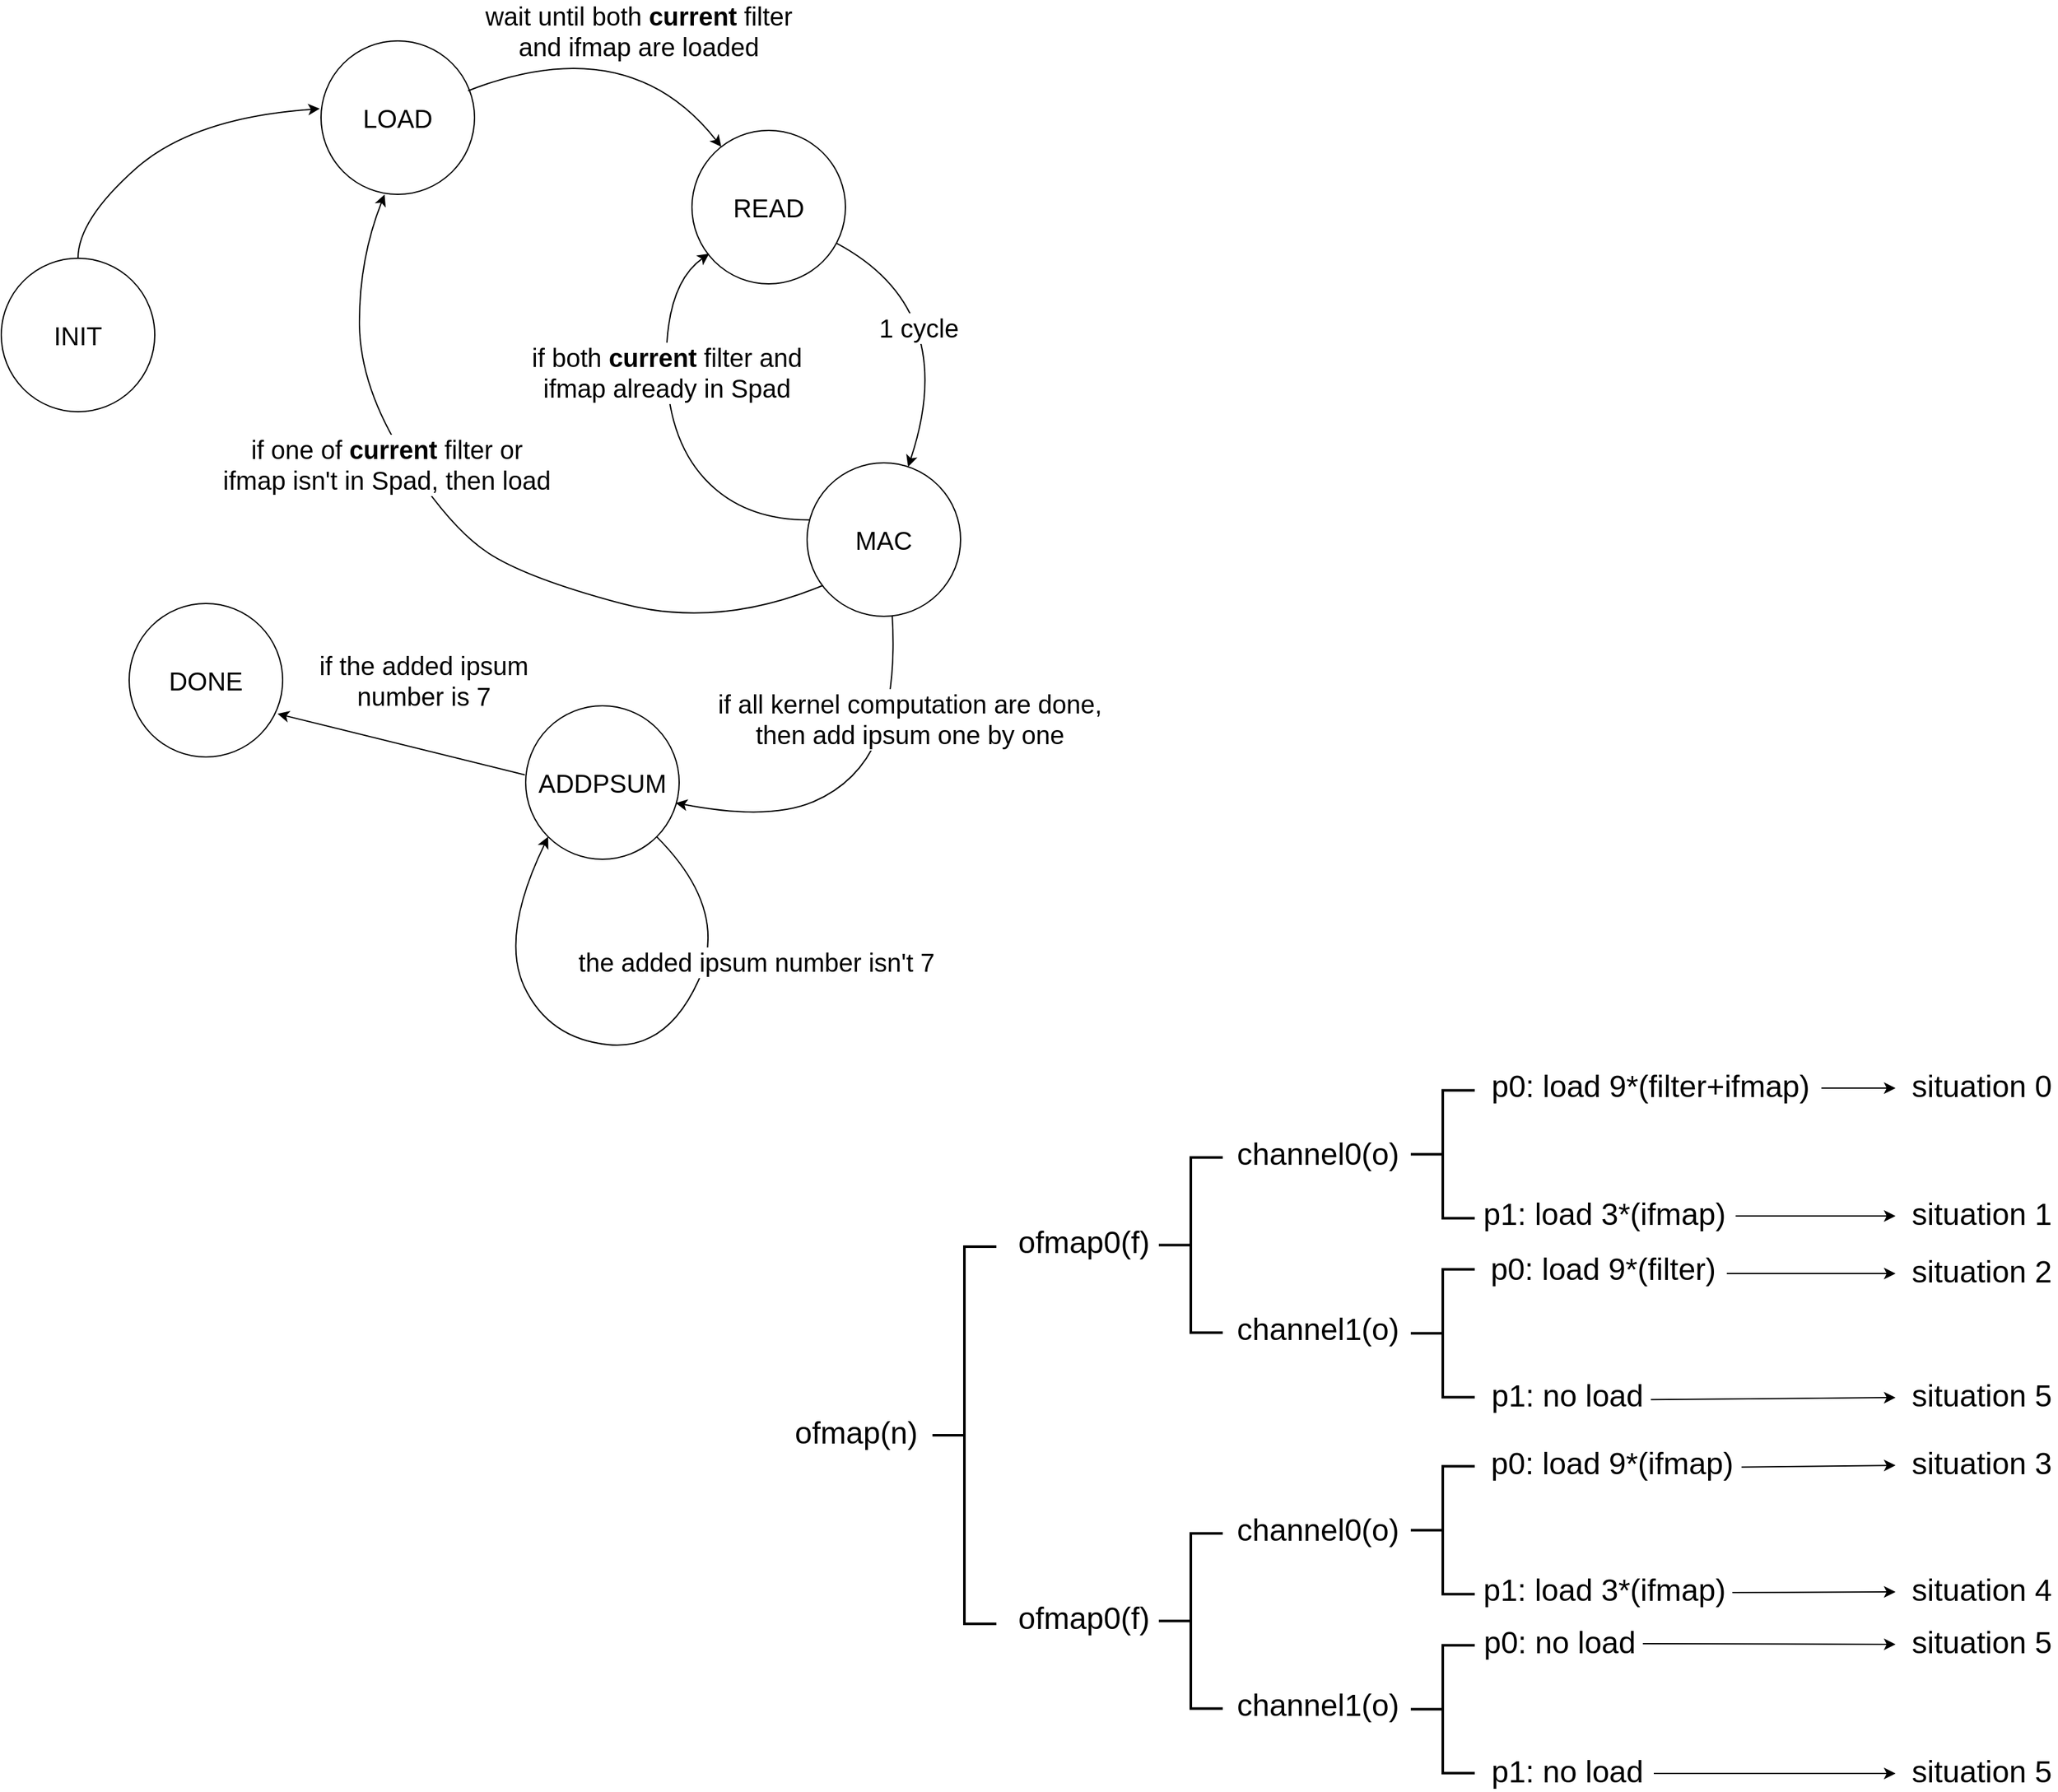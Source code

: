 <mxfile version="16.0.0" type="device"><diagram id="dzicuD8FIEHlwPp9CmYc" name="第 1 页"><mxGraphModel dx="1293" dy="821" grid="0" gridSize="10" guides="1" tooltips="1" connect="1" arrows="1" fold="1" page="1" pageScale="1" pageWidth="2336" pageHeight="1654" background="#ffffff" math="0" shadow="0"><root><mxCell id="0"/><mxCell id="1" parent="0"/><mxCell id="tiqQg8rZhQ10AnDToObO-1" value="&lt;font style=&quot;font-size: 20px&quot;&gt;LOAD&lt;/font&gt;" style="ellipse;whiteSpace=wrap;html=1;aspect=fixed;" vertex="1" parent="1"><mxGeometry x="450" y="210" width="120" height="120" as="geometry"/></mxCell><mxCell id="tiqQg8rZhQ10AnDToObO-2" value="&lt;font style=&quot;font-size: 20px&quot;&gt;INIT&lt;/font&gt;" style="ellipse;whiteSpace=wrap;html=1;aspect=fixed;" vertex="1" parent="1"><mxGeometry x="200" y="380" width="120" height="120" as="geometry"/></mxCell><mxCell id="tiqQg8rZhQ10AnDToObO-3" value="&lt;font style=&quot;font-size: 20px&quot;&gt;READ&lt;/font&gt;" style="ellipse;whiteSpace=wrap;html=1;aspect=fixed;" vertex="1" parent="1"><mxGeometry x="740" y="280" width="120" height="120" as="geometry"/></mxCell><mxCell id="tiqQg8rZhQ10AnDToObO-4" value="&lt;font style=&quot;font-size: 20px&quot;&gt;MAC&lt;/font&gt;" style="ellipse;whiteSpace=wrap;html=1;aspect=fixed;" vertex="1" parent="1"><mxGeometry x="830" y="540" width="120" height="120" as="geometry"/></mxCell><mxCell id="tiqQg8rZhQ10AnDToObO-5" value="&lt;font style=&quot;font-size: 20px&quot;&gt;ADDPSUM&lt;/font&gt;" style="ellipse;whiteSpace=wrap;html=1;aspect=fixed;" vertex="1" parent="1"><mxGeometry x="610" y="730" width="120" height="120" as="geometry"/></mxCell><mxCell id="tiqQg8rZhQ10AnDToObO-6" value="&lt;font style=&quot;font-size: 20px&quot;&gt;DONE&lt;/font&gt;" style="ellipse;whiteSpace=wrap;html=1;aspect=fixed;" vertex="1" parent="1"><mxGeometry x="300" y="650" width="120" height="120" as="geometry"/></mxCell><mxCell id="tiqQg8rZhQ10AnDToObO-7" value="" style="curved=1;endArrow=classic;html=1;rounded=0;fontSize=20;entryX=-0.008;entryY=0.442;entryDx=0;entryDy=0;exitX=0.5;exitY=0;exitDx=0;exitDy=0;entryPerimeter=0;" edge="1" parent="1" source="tiqQg8rZhQ10AnDToObO-2" target="tiqQg8rZhQ10AnDToObO-1"><mxGeometry width="50" height="50" relative="1" as="geometry"><mxPoint x="260" y="390" as="sourcePoint"/><mxPoint x="350" y="340" as="targetPoint"/><Array as="points"><mxPoint x="260" y="350"/><mxPoint x="350" y="270"/></Array></mxGeometry></mxCell><mxCell id="tiqQg8rZhQ10AnDToObO-8" value="" style="curved=1;endArrow=classic;html=1;rounded=0;fontSize=20;exitX=0.958;exitY=0.325;exitDx=0;exitDy=0;exitPerimeter=0;" edge="1" parent="1" source="tiqQg8rZhQ10AnDToObO-1" target="tiqQg8rZhQ10AnDToObO-3"><mxGeometry width="50" height="50" relative="1" as="geometry"><mxPoint x="550" y="240" as="sourcePoint"/><mxPoint x="750" y="320" as="targetPoint"/><Array as="points"><mxPoint x="690" y="200"/></Array></mxGeometry></mxCell><mxCell id="tiqQg8rZhQ10AnDToObO-16" value="wait until both &lt;b&gt;current&lt;/b&gt; filter &lt;br&gt;and ifmap are loaded" style="edgeLabel;html=1;align=center;verticalAlign=middle;resizable=0;points=[];fontSize=20;" vertex="1" connectable="0" parent="tiqQg8rZhQ10AnDToObO-8"><mxGeometry x="-0.034" y="-14" relative="1" as="geometry"><mxPoint x="14" y="-16" as="offset"/></mxGeometry></mxCell><mxCell id="tiqQg8rZhQ10AnDToObO-9" value="" style="curved=1;endArrow=classic;html=1;rounded=0;fontSize=20;" edge="1" parent="1" source="tiqQg8rZhQ10AnDToObO-3" target="tiqQg8rZhQ10AnDToObO-4"><mxGeometry width="50" height="50" relative="1" as="geometry"><mxPoint x="820" y="400" as="sourcePoint"/><mxPoint x="993" y="455" as="targetPoint"/><Array as="points"><mxPoint x="950" y="420"/></Array></mxGeometry></mxCell><mxCell id="tiqQg8rZhQ10AnDToObO-17" value="1 cycle" style="edgeLabel;html=1;align=center;verticalAlign=middle;resizable=0;points=[];fontSize=20;" vertex="1" connectable="0" parent="tiqQg8rZhQ10AnDToObO-9"><mxGeometry x="0.112" y="-27" relative="1" as="geometry"><mxPoint as="offset"/></mxGeometry></mxCell><mxCell id="tiqQg8rZhQ10AnDToObO-11" value="" style="curved=1;endArrow=classic;html=1;rounded=0;fontSize=20;exitX=0.1;exitY=0.8;exitDx=0;exitDy=0;exitPerimeter=0;entryX=0.414;entryY=1.001;entryDx=0;entryDy=0;entryPerimeter=0;" edge="1" parent="1" source="tiqQg8rZhQ10AnDToObO-4" target="tiqQg8rZhQ10AnDToObO-1"><mxGeometry width="50" height="50" relative="1" as="geometry"><mxPoint x="562.426" y="409.996" as="sourcePoint"/><mxPoint x="530" y="330" as="targetPoint"/><Array as="points"><mxPoint x="760" y="670"/><mxPoint x="610" y="630"/><mxPoint x="550" y="590"/><mxPoint x="480" y="480"/><mxPoint x="480" y="380"/></Array></mxGeometry></mxCell><mxCell id="tiqQg8rZhQ10AnDToObO-19" value="if one of &lt;b&gt;current&lt;/b&gt; filter or &lt;br&gt;ifmap isn't in Spad, then load" style="edgeLabel;html=1;align=center;verticalAlign=middle;resizable=0;points=[];fontSize=20;" vertex="1" connectable="0" parent="tiqQg8rZhQ10AnDToObO-11"><mxGeometry x="0.219" y="1" relative="1" as="geometry"><mxPoint x="-22" y="-8" as="offset"/></mxGeometry></mxCell><mxCell id="tiqQg8rZhQ10AnDToObO-12" value="" style="curved=1;endArrow=classic;html=1;rounded=0;fontSize=20;exitX=0.018;exitY=0.372;exitDx=0;exitDy=0;exitPerimeter=0;entryX=0.112;entryY=0.803;entryDx=0;entryDy=0;entryPerimeter=0;" edge="1" parent="1" source="tiqQg8rZhQ10AnDToObO-4" target="tiqQg8rZhQ10AnDToObO-3"><mxGeometry width="50" height="50" relative="1" as="geometry"><mxPoint x="649.996" y="429.996" as="sourcePoint"/><mxPoint x="520" y="390" as="targetPoint"/><Array as="points"><mxPoint x="780" y="585"/><mxPoint x="720" y="520"/><mxPoint x="720" y="400"/></Array></mxGeometry></mxCell><mxCell id="tiqQg8rZhQ10AnDToObO-18" value="if both &lt;b&gt;current&lt;/b&gt; filter and &lt;br&gt;ifmap already in Spad" style="edgeLabel;html=1;align=center;verticalAlign=middle;resizable=0;points=[];fontSize=20;" vertex="1" connectable="0" parent="tiqQg8rZhQ10AnDToObO-12"><mxGeometry x="-0.003" y="-7" relative="1" as="geometry"><mxPoint x="-7" y="-41" as="offset"/></mxGeometry></mxCell><mxCell id="tiqQg8rZhQ10AnDToObO-13" value="" style="curved=1;endArrow=classic;html=1;rounded=0;fontSize=20;entryX=0.977;entryY=0.633;entryDx=0;entryDy=0;exitX=0.555;exitY=0.998;exitDx=0;exitDy=0;entryPerimeter=0;exitPerimeter=0;" edge="1" parent="1" source="tiqQg8rZhQ10AnDToObO-4" target="tiqQg8rZhQ10AnDToObO-5"><mxGeometry width="50" height="50" relative="1" as="geometry"><mxPoint x="879.996" y="659.996" as="sourcePoint"/><mxPoint x="927.57" y="817.57" as="targetPoint"/><Array as="points"><mxPoint x="900" y="720"/><mxPoint x="870" y="790"/><mxPoint x="800" y="820"/></Array></mxGeometry></mxCell><mxCell id="tiqQg8rZhQ10AnDToObO-23" value="if all kernel computation are done, &lt;br&gt;then add ipsum one by one" style="edgeLabel;html=1;align=center;verticalAlign=middle;resizable=0;points=[];fontSize=20;" vertex="1" connectable="0" parent="tiqQg8rZhQ10AnDToObO-13"><mxGeometry x="-0.402" y="-1" relative="1" as="geometry"><mxPoint x="21" y="-3" as="offset"/></mxGeometry></mxCell><mxCell id="tiqQg8rZhQ10AnDToObO-15" value="" style="endArrow=classic;html=1;rounded=0;fontSize=20;exitX=-0.006;exitY=0.45;exitDx=0;exitDy=0;exitPerimeter=0;entryX=0.967;entryY=0.719;entryDx=0;entryDy=0;entryPerimeter=0;" edge="1" parent="1" source="tiqQg8rZhQ10AnDToObO-5" target="tiqQg8rZhQ10AnDToObO-6"><mxGeometry width="50" height="50" relative="1" as="geometry"><mxPoint x="530" y="827" as="sourcePoint"/><mxPoint x="410" y="737" as="targetPoint"/></mxGeometry></mxCell><mxCell id="tiqQg8rZhQ10AnDToObO-24" value="if the added ipsum &lt;br&gt;number is 7" style="edgeLabel;html=1;align=center;verticalAlign=middle;resizable=0;points=[];fontSize=20;" vertex="1" connectable="0" parent="tiqQg8rZhQ10AnDToObO-15"><mxGeometry x="0.126" y="2" relative="1" as="geometry"><mxPoint x="30" y="-49" as="offset"/></mxGeometry></mxCell><mxCell id="tiqQg8rZhQ10AnDToObO-20" value="" style="curved=1;endArrow=classic;html=1;rounded=0;fontSize=20;exitX=1;exitY=1;exitDx=0;exitDy=0;entryX=0;entryY=1;entryDx=0;entryDy=0;" edge="1" parent="1" source="tiqQg8rZhQ10AnDToObO-5" target="tiqQg8rZhQ10AnDToObO-5"><mxGeometry width="50" height="50" relative="1" as="geometry"><mxPoint x="621.471" y="959.995" as="sourcePoint"/><mxPoint x="677.504" y="1134.839" as="targetPoint"/><Array as="points"><mxPoint x="770" y="890"/><mxPoint x="720" y="1000"/><mxPoint x="628" y="990"/><mxPoint x="590" y="910"/></Array></mxGeometry></mxCell><mxCell id="tiqQg8rZhQ10AnDToObO-22" value="the added ipsum number isn't 7" style="edgeLabel;html=1;align=center;verticalAlign=middle;resizable=0;points=[];fontSize=20;" vertex="1" connectable="0" parent="tiqQg8rZhQ10AnDToObO-20"><mxGeometry x="-0.333" y="-1" relative="1" as="geometry"><mxPoint x="52" y="-28" as="offset"/></mxGeometry></mxCell><mxCell id="tiqQg8rZhQ10AnDToObO-26" value="&lt;font style=&quot;font-size: 24px&quot;&gt;ofmap(n)&lt;/font&gt;" style="text;html=1;align=center;verticalAlign=middle;resizable=0;points=[];autosize=1;strokeColor=none;fillColor=none;fontSize=20;" vertex="1" parent="1"><mxGeometry x="815" y="1284" width="106" height="29" as="geometry"/></mxCell><mxCell id="tiqQg8rZhQ10AnDToObO-27" value="" style="strokeWidth=2;html=1;shape=mxgraph.flowchart.annotation_2;align=left;labelPosition=right;pointerEvents=1;fontSize=24;" vertex="1" parent="1"><mxGeometry x="928" y="1153" width="50" height="295" as="geometry"/></mxCell><mxCell id="tiqQg8rZhQ10AnDToObO-28" value="&lt;font style=&quot;font-size: 24px&quot;&gt;ofmap0(f)&lt;/font&gt;" style="text;html=1;align=center;verticalAlign=middle;resizable=0;points=[];autosize=1;strokeColor=none;fillColor=none;fontSize=20;" vertex="1" parent="1"><mxGeometry x="989" y="1135" width="113" height="29" as="geometry"/></mxCell><mxCell id="tiqQg8rZhQ10AnDToObO-30" value="" style="strokeWidth=2;html=1;shape=mxgraph.flowchart.annotation_2;align=left;labelPosition=right;pointerEvents=1;fontSize=24;" vertex="1" parent="1"><mxGeometry x="1105" y="1083.25" width="50" height="137" as="geometry"/></mxCell><mxCell id="tiqQg8rZhQ10AnDToObO-31" value="&lt;font style=&quot;font-size: 24px&quot;&gt;channel0(o)&lt;/font&gt;" style="text;html=1;align=center;verticalAlign=middle;resizable=0;points=[];autosize=1;strokeColor=none;fillColor=none;fontSize=20;" vertex="1" parent="1"><mxGeometry x="1160" y="1066.25" width="137" height="29" as="geometry"/></mxCell><mxCell id="tiqQg8rZhQ10AnDToObO-32" value="&lt;font style=&quot;font-size: 24px&quot;&gt;channel1(o)&lt;/font&gt;" style="text;html=1;align=center;verticalAlign=middle;resizable=0;points=[];autosize=1;strokeColor=none;fillColor=none;fontSize=20;" vertex="1" parent="1"><mxGeometry x="1160" y="1203.75" width="137" height="29" as="geometry"/></mxCell><mxCell id="tiqQg8rZhQ10AnDToObO-37" value="" style="strokeWidth=2;html=1;shape=mxgraph.flowchart.annotation_2;align=left;labelPosition=right;pointerEvents=1;fontSize=24;" vertex="1" parent="1"><mxGeometry x="1302" y="1030.75" width="50" height="100" as="geometry"/></mxCell><mxCell id="tiqQg8rZhQ10AnDToObO-38" value="&lt;font style=&quot;font-size: 24px&quot;&gt;p0: load 9*(filter+ifmap)&lt;/font&gt;" style="text;html=1;align=center;verticalAlign=middle;resizable=0;points=[];autosize=1;strokeColor=none;fillColor=none;fontSize=20;" vertex="1" parent="1"><mxGeometry x="1359" y="1013" width="259" height="29" as="geometry"/></mxCell><mxCell id="tiqQg8rZhQ10AnDToObO-41" value="&lt;font style=&quot;font-size: 24px&quot;&gt;p1: load 3*(ifmap)&lt;/font&gt;" style="text;html=1;align=center;verticalAlign=middle;resizable=0;points=[];autosize=1;strokeColor=none;fillColor=none;fontSize=20;" vertex="1" parent="1"><mxGeometry x="1353" y="1113" width="199" height="29" as="geometry"/></mxCell><mxCell id="tiqQg8rZhQ10AnDToObO-42" value="" style="strokeWidth=2;html=1;shape=mxgraph.flowchart.annotation_2;align=left;labelPosition=right;pointerEvents=1;fontSize=24;" vertex="1" parent="1"><mxGeometry x="1302" y="1170.75" width="50" height="100" as="geometry"/></mxCell><mxCell id="tiqQg8rZhQ10AnDToObO-43" value="&lt;font style=&quot;font-size: 24px&quot;&gt;p0: load 9*(filter)&lt;/font&gt;" style="text;html=1;align=center;verticalAlign=middle;resizable=0;points=[];autosize=1;strokeColor=none;fillColor=none;fontSize=20;" vertex="1" parent="1"><mxGeometry x="1359" y="1156" width="186" height="29" as="geometry"/></mxCell><mxCell id="tiqQg8rZhQ10AnDToObO-44" value="&lt;font style=&quot;font-size: 24px&quot;&gt;p1: no load&lt;/font&gt;" style="text;html=1;align=center;verticalAlign=middle;resizable=0;points=[];autosize=1;strokeColor=none;fillColor=none;fontSize=20;" vertex="1" parent="1"><mxGeometry x="1359" y="1255" width="129" height="29" as="geometry"/></mxCell><mxCell id="tiqQg8rZhQ10AnDToObO-46" value="&lt;font style=&quot;font-size: 24px&quot;&gt;ofmap0(f)&lt;/font&gt;" style="text;html=1;align=center;verticalAlign=middle;resizable=0;points=[];autosize=1;strokeColor=none;fillColor=none;fontSize=20;" vertex="1" parent="1"><mxGeometry x="989" y="1429" width="113" height="29" as="geometry"/></mxCell><mxCell id="tiqQg8rZhQ10AnDToObO-47" value="" style="strokeWidth=2;html=1;shape=mxgraph.flowchart.annotation_2;align=left;labelPosition=right;pointerEvents=1;fontSize=24;" vertex="1" parent="1"><mxGeometry x="1105" y="1377.25" width="50" height="137" as="geometry"/></mxCell><mxCell id="tiqQg8rZhQ10AnDToObO-48" value="&lt;font style=&quot;font-size: 24px&quot;&gt;channel0(o)&lt;/font&gt;" style="text;html=1;align=center;verticalAlign=middle;resizable=0;points=[];autosize=1;strokeColor=none;fillColor=none;fontSize=20;" vertex="1" parent="1"><mxGeometry x="1160" y="1360.25" width="137" height="29" as="geometry"/></mxCell><mxCell id="tiqQg8rZhQ10AnDToObO-49" value="&lt;font style=&quot;font-size: 24px&quot;&gt;channel1(o)&lt;/font&gt;" style="text;html=1;align=center;verticalAlign=middle;resizable=0;points=[];autosize=1;strokeColor=none;fillColor=none;fontSize=20;" vertex="1" parent="1"><mxGeometry x="1160" y="1497.75" width="137" height="29" as="geometry"/></mxCell><mxCell id="tiqQg8rZhQ10AnDToObO-50" value="" style="strokeWidth=2;html=1;shape=mxgraph.flowchart.annotation_2;align=left;labelPosition=right;pointerEvents=1;fontSize=24;" vertex="1" parent="1"><mxGeometry x="1302" y="1324.75" width="50" height="100" as="geometry"/></mxCell><mxCell id="tiqQg8rZhQ10AnDToObO-51" value="&lt;font style=&quot;font-size: 24px&quot;&gt;p0: load 9*(ifmap)&lt;/font&gt;" style="text;html=1;align=center;verticalAlign=middle;resizable=0;points=[];autosize=1;strokeColor=none;fillColor=none;fontSize=20;" vertex="1" parent="1"><mxGeometry x="1359" y="1308" width="199" height="29" as="geometry"/></mxCell><mxCell id="tiqQg8rZhQ10AnDToObO-52" value="&lt;font style=&quot;font-size: 24px&quot;&gt;p1: load 3*(ifmap)&lt;/font&gt;" style="text;html=1;align=center;verticalAlign=middle;resizable=0;points=[];autosize=1;strokeColor=none;fillColor=none;fontSize=20;" vertex="1" parent="1"><mxGeometry x="1353" y="1407" width="199" height="29" as="geometry"/></mxCell><mxCell id="tiqQg8rZhQ10AnDToObO-53" value="" style="strokeWidth=2;html=1;shape=mxgraph.flowchart.annotation_2;align=left;labelPosition=right;pointerEvents=1;fontSize=24;" vertex="1" parent="1"><mxGeometry x="1302" y="1464.75" width="50" height="100" as="geometry"/></mxCell><mxCell id="tiqQg8rZhQ10AnDToObO-54" value="&lt;font style=&quot;font-size: 24px&quot;&gt;p0: no load&lt;/font&gt;" style="text;html=1;align=center;verticalAlign=middle;resizable=0;points=[];autosize=1;strokeColor=none;fillColor=none;fontSize=20;" vertex="1" parent="1"><mxGeometry x="1353" y="1448" width="129" height="29" as="geometry"/></mxCell><mxCell id="tiqQg8rZhQ10AnDToObO-55" value="&lt;font style=&quot;font-size: 24px&quot;&gt;p1: no load&lt;/font&gt;" style="text;html=1;align=center;verticalAlign=middle;resizable=0;points=[];autosize=1;strokeColor=none;fillColor=none;fontSize=20;" vertex="1" parent="1"><mxGeometry x="1359" y="1549" width="129" height="29" as="geometry"/></mxCell><mxCell id="tiqQg8rZhQ10AnDToObO-57" value="" style="endArrow=classic;html=1;rounded=0;fontSize=24;" edge="1" parent="1"><mxGeometry width="50" height="50" relative="1" as="geometry"><mxPoint x="1623" y="1029" as="sourcePoint"/><mxPoint x="1681" y="1029" as="targetPoint"/></mxGeometry></mxCell><mxCell id="tiqQg8rZhQ10AnDToObO-58" value="&lt;font style=&quot;font-size: 24px&quot;&gt;situation 0&lt;/font&gt;" style="text;html=1;align=center;verticalAlign=middle;resizable=0;points=[];autosize=1;strokeColor=none;fillColor=none;fontSize=20;" vertex="1" parent="1"><mxGeometry x="1688" y="1013" width="119" height="29" as="geometry"/></mxCell><mxCell id="tiqQg8rZhQ10AnDToObO-59" value="" style="endArrow=classic;html=1;rounded=0;fontSize=24;exitX=1.02;exitY=0.552;exitDx=0;exitDy=0;exitPerimeter=0;" edge="1" parent="1" source="tiqQg8rZhQ10AnDToObO-41"><mxGeometry width="50" height="50" relative="1" as="geometry"><mxPoint x="1623" y="1129" as="sourcePoint"/><mxPoint x="1681" y="1129" as="targetPoint"/></mxGeometry></mxCell><mxCell id="tiqQg8rZhQ10AnDToObO-60" value="&lt;font style=&quot;font-size: 24px&quot;&gt;situation 1&lt;/font&gt;" style="text;html=1;align=center;verticalAlign=middle;resizable=0;points=[];autosize=1;strokeColor=none;fillColor=none;fontSize=20;" vertex="1" parent="1"><mxGeometry x="1688" y="1113" width="119" height="29" as="geometry"/></mxCell><mxCell id="tiqQg8rZhQ10AnDToObO-61" value="" style="endArrow=classic;html=1;rounded=0;fontSize=24;exitX=1.022;exitY=0.621;exitDx=0;exitDy=0;exitPerimeter=0;" edge="1" parent="1" source="tiqQg8rZhQ10AnDToObO-43"><mxGeometry width="50" height="50" relative="1" as="geometry"><mxPoint x="1623" y="1174" as="sourcePoint"/><mxPoint x="1681" y="1174" as="targetPoint"/></mxGeometry></mxCell><mxCell id="tiqQg8rZhQ10AnDToObO-62" value="&lt;font style=&quot;font-size: 24px&quot;&gt;situation 2&lt;/font&gt;" style="text;html=1;align=center;verticalAlign=middle;resizable=0;points=[];autosize=1;strokeColor=none;fillColor=none;fontSize=20;" vertex="1" parent="1"><mxGeometry x="1688" y="1158" width="119" height="29" as="geometry"/></mxCell><mxCell id="tiqQg8rZhQ10AnDToObO-64" value="" style="endArrow=classic;html=1;rounded=0;fontSize=24;exitX=1.013;exitY=0.599;exitDx=0;exitDy=0;exitPerimeter=0;" edge="1" parent="1" source="tiqQg8rZhQ10AnDToObO-51"><mxGeometry width="50" height="50" relative="1" as="geometry"><mxPoint x="1623" y="1324.0" as="sourcePoint"/><mxPoint x="1681" y="1324.0" as="targetPoint"/></mxGeometry></mxCell><mxCell id="tiqQg8rZhQ10AnDToObO-65" value="&lt;font style=&quot;font-size: 24px&quot;&gt;situation 3&lt;/font&gt;" style="text;html=1;align=center;verticalAlign=middle;resizable=0;points=[];autosize=1;strokeColor=none;fillColor=none;fontSize=20;" vertex="1" parent="1"><mxGeometry x="1688" y="1308" width="119" height="29" as="geometry"/></mxCell><mxCell id="tiqQg8rZhQ10AnDToObO-66" value="" style="endArrow=classic;html=1;rounded=0;fontSize=24;exitX=1.007;exitY=0.571;exitDx=0;exitDy=0;exitPerimeter=0;" edge="1" parent="1" source="tiqQg8rZhQ10AnDToObO-52"><mxGeometry width="50" height="50" relative="1" as="geometry"><mxPoint x="1623" y="1423.0" as="sourcePoint"/><mxPoint x="1681" y="1423.0" as="targetPoint"/></mxGeometry></mxCell><mxCell id="tiqQg8rZhQ10AnDToObO-67" value="&lt;font style=&quot;font-size: 24px&quot;&gt;situation 4&lt;/font&gt;" style="text;html=1;align=center;verticalAlign=middle;resizable=0;points=[];autosize=1;strokeColor=none;fillColor=none;fontSize=20;" vertex="1" parent="1"><mxGeometry x="1688" y="1407" width="119" height="29" as="geometry"/></mxCell><mxCell id="tiqQg8rZhQ10AnDToObO-68" value="" style="endArrow=classic;html=1;rounded=0;fontSize=24;exitX=1.013;exitY=0.608;exitDx=0;exitDy=0;exitPerimeter=0;" edge="1" parent="1" source="tiqQg8rZhQ10AnDToObO-44"><mxGeometry width="50" height="50" relative="1" as="geometry"><mxPoint x="1623" y="1271.0" as="sourcePoint"/><mxPoint x="1681" y="1271.0" as="targetPoint"/></mxGeometry></mxCell><mxCell id="tiqQg8rZhQ10AnDToObO-69" value="&lt;font style=&quot;font-size: 24px&quot;&gt;situation 5&lt;/font&gt;" style="text;html=1;align=center;verticalAlign=middle;resizable=0;points=[];autosize=1;strokeColor=none;fillColor=none;fontSize=20;" vertex="1" parent="1"><mxGeometry x="1688" y="1255" width="119" height="29" as="geometry"/></mxCell><mxCell id="tiqQg8rZhQ10AnDToObO-70" value="" style="endArrow=classic;html=1;rounded=0;fontSize=24;exitX=1.011;exitY=0.536;exitDx=0;exitDy=0;exitPerimeter=0;" edge="1" parent="1" source="tiqQg8rZhQ10AnDToObO-54"><mxGeometry width="50" height="50" relative="1" as="geometry"><mxPoint x="1557" y="1464" as="sourcePoint"/><mxPoint x="1681" y="1464.0" as="targetPoint"/></mxGeometry></mxCell><mxCell id="tiqQg8rZhQ10AnDToObO-71" value="&lt;font style=&quot;font-size: 24px&quot;&gt;situation 5&lt;/font&gt;" style="text;html=1;align=center;verticalAlign=middle;resizable=0;points=[];autosize=1;strokeColor=none;fillColor=none;fontSize=20;" vertex="1" parent="1"><mxGeometry x="1688" y="1448" width="119" height="29" as="geometry"/></mxCell><mxCell id="tiqQg8rZhQ10AnDToObO-72" value="" style="endArrow=classic;html=1;rounded=0;fontSize=24;exitX=1.031;exitY=0.552;exitDx=0;exitDy=0;exitPerimeter=0;" edge="1" parent="1" source="tiqQg8rZhQ10AnDToObO-55"><mxGeometry width="50" height="50" relative="1" as="geometry"><mxPoint x="1623" y="1565.0" as="sourcePoint"/><mxPoint x="1681" y="1565.0" as="targetPoint"/></mxGeometry></mxCell><mxCell id="tiqQg8rZhQ10AnDToObO-73" value="&lt;font style=&quot;font-size: 24px&quot;&gt;situation 5&lt;/font&gt;" style="text;html=1;align=center;verticalAlign=middle;resizable=0;points=[];autosize=1;strokeColor=none;fillColor=none;fontSize=20;" vertex="1" parent="1"><mxGeometry x="1688" y="1549" width="119" height="29" as="geometry"/></mxCell></root></mxGraphModel></diagram></mxfile>